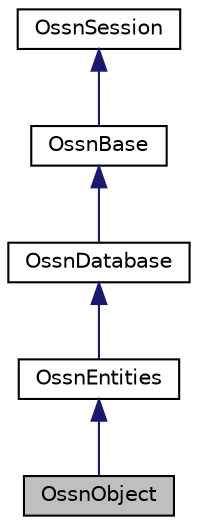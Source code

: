 digraph "OssnObject"
{
  edge [fontname="Helvetica",fontsize="10",labelfontname="Helvetica",labelfontsize="10"];
  node [fontname="Helvetica",fontsize="10",shape=record];
  Node1 [label="OssnObject",height=0.2,width=0.4,color="black", fillcolor="grey75", style="filled", fontcolor="black"];
  Node2 -> Node1 [dir="back",color="midnightblue",fontsize="10",style="solid"];
  Node2 [label="OssnEntities",height=0.2,width=0.4,color="black", fillcolor="white", style="filled",URL="$class_ossn_entities.html"];
  Node3 -> Node2 [dir="back",color="midnightblue",fontsize="10",style="solid"];
  Node3 [label="OssnDatabase",height=0.2,width=0.4,color="black", fillcolor="white", style="filled",URL="$class_ossn_database.html"];
  Node4 -> Node3 [dir="back",color="midnightblue",fontsize="10",style="solid"];
  Node4 [label="OssnBase",height=0.2,width=0.4,color="black", fillcolor="white", style="filled",URL="$class_ossn_base.html"];
  Node5 -> Node4 [dir="back",color="midnightblue",fontsize="10",style="solid"];
  Node5 [label="OssnSession",height=0.2,width=0.4,color="black", fillcolor="white", style="filled",URL="$class_ossn_session.html"];
}
